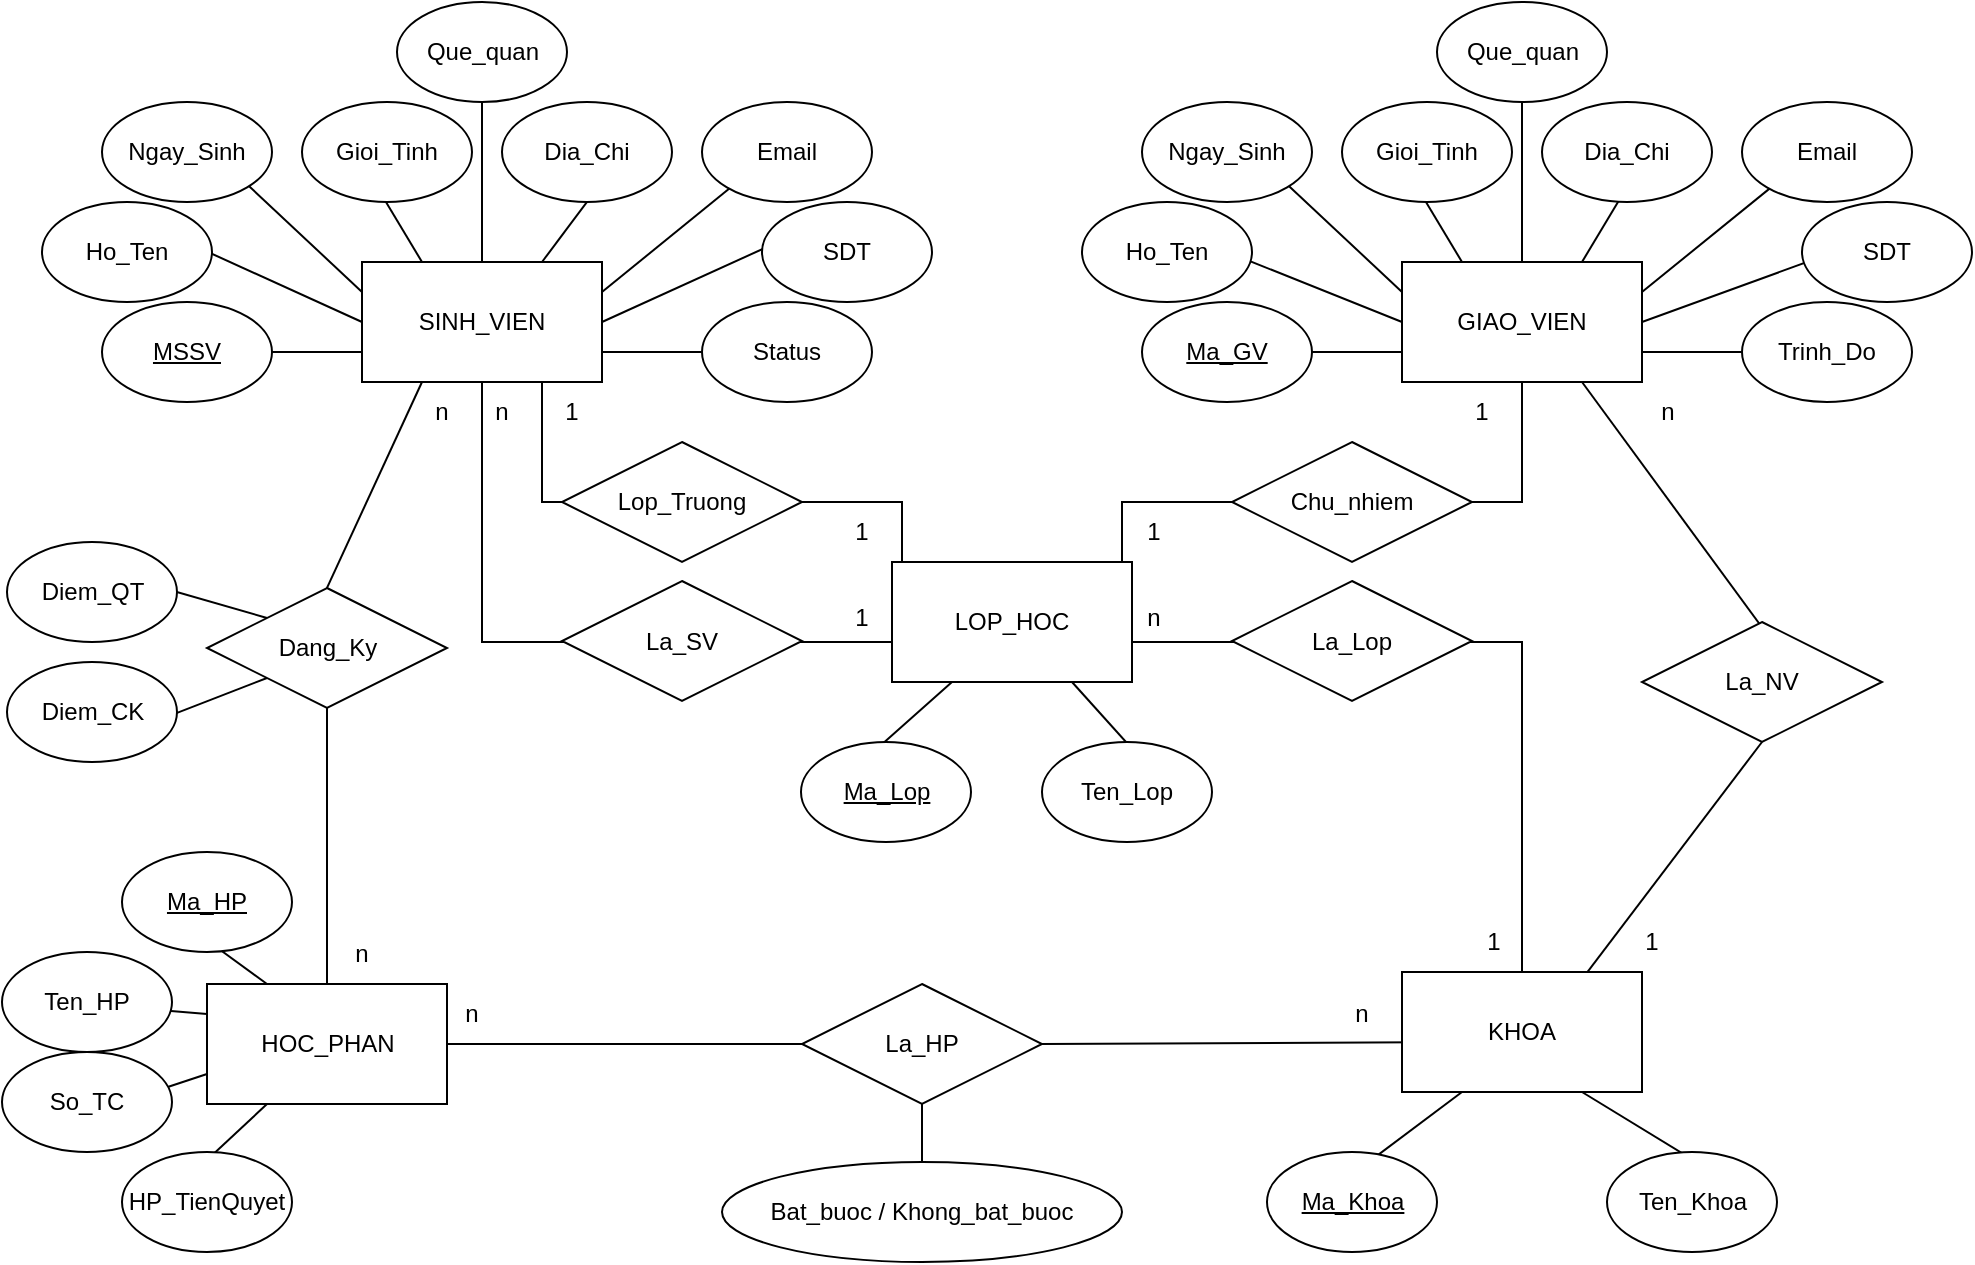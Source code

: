 <mxfile version="21.2.3" type="github">
  <diagram id="C5RBs43oDa-KdzZeNtuy" name="Page-1">
    <mxGraphModel dx="1050" dy="590" grid="1" gridSize="10" guides="1" tooltips="1" connect="1" arrows="1" fold="1" page="1" pageScale="1" pageWidth="1169" pageHeight="827" math="0" shadow="0">
      <root>
        <mxCell id="WIyWlLk6GJQsqaUBKTNV-0" />
        <mxCell id="WIyWlLk6GJQsqaUBKTNV-1" parent="WIyWlLk6GJQsqaUBKTNV-0" />
        <mxCell id="m1X8HX1gUMQzAYCHZsaK-74" style="edgeStyle=none;rounded=0;orthogonalLoop=1;jettySize=auto;html=1;exitX=1;exitY=0.5;exitDx=0;exitDy=0;entryX=0.353;entryY=0.4;entryDx=0;entryDy=0;entryPerimeter=0;" parent="WIyWlLk6GJQsqaUBKTNV-1" source="m1X8HX1gUMQzAYCHZsaK-45" target="m1X8HX1gUMQzAYCHZsaK-44" edge="1">
          <mxGeometry relative="1" as="geometry" />
        </mxCell>
        <mxCell id="m1X8HX1gUMQzAYCHZsaK-73" style="edgeStyle=none;rounded=0;orthogonalLoop=1;jettySize=auto;html=1;exitX=1;exitY=0.25;exitDx=0;exitDy=0;entryX=0.5;entryY=0.4;entryDx=0;entryDy=0;entryPerimeter=0;" parent="WIyWlLk6GJQsqaUBKTNV-1" source="m1X8HX1gUMQzAYCHZsaK-45" target="m1X8HX1gUMQzAYCHZsaK-42" edge="1">
          <mxGeometry relative="1" as="geometry" />
        </mxCell>
        <mxCell id="m1X8HX1gUMQzAYCHZsaK-71" style="edgeStyle=none;rounded=0;orthogonalLoop=1;jettySize=auto;html=1;exitX=0.5;exitY=0;exitDx=0;exitDy=0;entryX=0.5;entryY=0.8;entryDx=0;entryDy=0;entryPerimeter=0;" parent="WIyWlLk6GJQsqaUBKTNV-1" source="m1X8HX1gUMQzAYCHZsaK-45" target="m1X8HX1gUMQzAYCHZsaK-40" edge="1">
          <mxGeometry relative="1" as="geometry" />
        </mxCell>
        <mxCell id="m1X8HX1gUMQzAYCHZsaK-69" style="edgeStyle=none;rounded=0;orthogonalLoop=1;jettySize=auto;html=1;exitX=0;exitY=0.25;exitDx=0;exitDy=0;entryX=0.588;entryY=0.4;entryDx=0;entryDy=0;entryPerimeter=0;" parent="WIyWlLk6GJQsqaUBKTNV-1" source="m1X8HX1gUMQzAYCHZsaK-45" target="m1X8HX1gUMQzAYCHZsaK-38" edge="1">
          <mxGeometry relative="1" as="geometry" />
        </mxCell>
        <mxCell id="m1X8HX1gUMQzAYCHZsaK-68" style="edgeStyle=none;rounded=0;orthogonalLoop=1;jettySize=auto;html=1;exitX=0;exitY=0.5;exitDx=0;exitDy=0;entryX=0.706;entryY=0.4;entryDx=0;entryDy=0;entryPerimeter=0;" parent="WIyWlLk6GJQsqaUBKTNV-1" source="m1X8HX1gUMQzAYCHZsaK-45" target="m1X8HX1gUMQzAYCHZsaK-36" edge="1">
          <mxGeometry relative="1" as="geometry" />
        </mxCell>
        <mxCell id="m1X8HX1gUMQzAYCHZsaK-67" style="edgeStyle=none;rounded=0;orthogonalLoop=1;jettySize=auto;html=1;exitX=0;exitY=0.75;exitDx=0;exitDy=0;entryX=0.706;entryY=0.5;entryDx=0;entryDy=0;entryPerimeter=0;" parent="WIyWlLk6GJQsqaUBKTNV-1" source="m1X8HX1gUMQzAYCHZsaK-45" target="m1X8HX1gUMQzAYCHZsaK-34" edge="1">
          <mxGeometry relative="1" as="geometry" />
        </mxCell>
        <mxCell id="m1X8HX1gUMQzAYCHZsaK-60" style="edgeStyle=none;rounded=0;orthogonalLoop=1;jettySize=auto;html=1;exitX=0;exitY=0.25;exitDx=0;exitDy=0;entryX=0.588;entryY=0.4;entryDx=0;entryDy=0;entryPerimeter=0;" parent="WIyWlLk6GJQsqaUBKTNV-1" source="m1X8HX1gUMQzAYCHZsaK-0" target="Zs0k1_6YK3kXZUN5zw4k-60" edge="1">
          <mxGeometry relative="1" as="geometry" />
        </mxCell>
        <mxCell id="m1X8HX1gUMQzAYCHZsaK-59" style="edgeStyle=none;rounded=0;orthogonalLoop=1;jettySize=auto;html=1;exitX=0;exitY=0.5;exitDx=0;exitDy=0;entryX=0.588;entryY=0.2;entryDx=0;entryDy=0;entryPerimeter=0;" parent="WIyWlLk6GJQsqaUBKTNV-1" source="m1X8HX1gUMQzAYCHZsaK-0" target="Zs0k1_6YK3kXZUN5zw4k-59" edge="1">
          <mxGeometry relative="1" as="geometry" />
        </mxCell>
        <mxCell id="m1X8HX1gUMQzAYCHZsaK-58" style="edgeStyle=none;rounded=0;orthogonalLoop=1;jettySize=auto;html=1;exitX=0;exitY=0.75;exitDx=0;exitDy=0;entryX=0.5;entryY=0.5;entryDx=0;entryDy=0;entryPerimeter=0;" parent="WIyWlLk6GJQsqaUBKTNV-1" source="m1X8HX1gUMQzAYCHZsaK-0" target="Zs0k1_6YK3kXZUN5zw4k-58" edge="1">
          <mxGeometry relative="1" as="geometry" />
        </mxCell>
        <mxCell id="m1X8HX1gUMQzAYCHZsaK-65" style="edgeStyle=none;rounded=0;orthogonalLoop=1;jettySize=auto;html=1;exitX=1;exitY=0.5;exitDx=0;exitDy=0;entryX=0.353;entryY=0.2;entryDx=0;entryDy=0;entryPerimeter=0;" parent="WIyWlLk6GJQsqaUBKTNV-1" source="m1X8HX1gUMQzAYCHZsaK-0" target="Zs0k1_6YK3kXZUN5zw4k-63" edge="1">
          <mxGeometry relative="1" as="geometry" />
        </mxCell>
        <mxCell id="m1X8HX1gUMQzAYCHZsaK-64" style="edgeStyle=none;rounded=0;orthogonalLoop=1;jettySize=auto;html=1;exitX=1;exitY=0.25;exitDx=0;exitDy=0;entryX=0.353;entryY=0.6;entryDx=0;entryDy=0;entryPerimeter=0;" parent="WIyWlLk6GJQsqaUBKTNV-1" source="m1X8HX1gUMQzAYCHZsaK-0" target="Zs0k1_6YK3kXZUN5zw4k-62" edge="1">
          <mxGeometry relative="1" as="geometry" />
        </mxCell>
        <mxCell id="m1X8HX1gUMQzAYCHZsaK-62" style="edgeStyle=none;rounded=0;orthogonalLoop=1;jettySize=auto;html=1;exitX=0.5;exitY=0;exitDx=0;exitDy=0;entryX=0.5;entryY=0.4;entryDx=0;entryDy=0;entryPerimeter=0;" parent="WIyWlLk6GJQsqaUBKTNV-1" source="m1X8HX1gUMQzAYCHZsaK-0" target="Zs0k1_6YK3kXZUN5zw4k-61" edge="1">
          <mxGeometry relative="1" as="geometry" />
        </mxCell>
        <mxCell id="m1X8HX1gUMQzAYCHZsaK-153" style="rounded=0;orthogonalLoop=1;jettySize=auto;html=1;exitX=1;exitY=0.5;exitDx=0;exitDy=0;" parent="WIyWlLk6GJQsqaUBKTNV-1" source="m1X8HX1gUMQzAYCHZsaK-152" edge="1">
          <mxGeometry relative="1" as="geometry">
            <mxPoint x="820" y="620" as="targetPoint" />
          </mxGeometry>
        </mxCell>
        <mxCell id="m1X8HX1gUMQzAYCHZsaK-120" style="edgeStyle=none;rounded=0;orthogonalLoop=1;jettySize=auto;html=1;exitX=0.5;exitY=1;exitDx=0;exitDy=0;entryX=0.583;entryY=0.5;entryDx=0;entryDy=0;entryPerimeter=0;" parent="WIyWlLk6GJQsqaUBKTNV-1" source="m1X8HX1gUMQzAYCHZsaK-116" target="m1X8HX1gUMQzAYCHZsaK-52" edge="1">
          <mxGeometry relative="1" as="geometry" />
        </mxCell>
        <mxCell id="m1X8HX1gUMQzAYCHZsaK-115" style="edgeStyle=orthogonalEdgeStyle;rounded=0;orthogonalLoop=1;jettySize=auto;html=1;exitX=0.5;exitY=1;exitDx=0;exitDy=0;entryX=1;entryY=0;entryDx=0;entryDy=0;" parent="WIyWlLk6GJQsqaUBKTNV-1" source="m1X8HX1gUMQzAYCHZsaK-108" target="m1X8HX1gUMQzAYCHZsaK-159" edge="1">
          <mxGeometry relative="1" as="geometry">
            <mxPoint x="890" y="440" as="targetPoint" />
            <Array as="points">
              <mxPoint x="585" y="420" />
              <mxPoint x="840" y="420" />
              <mxPoint x="840" y="601" />
              <mxPoint x="790" y="601" />
            </Array>
          </mxGeometry>
        </mxCell>
        <mxCell id="Zs0k1_6YK3kXZUN5zw4k-58" value="&lt;u&gt;MSSV&lt;/u&gt;" style="ellipse;whiteSpace=wrap;html=1;" parent="WIyWlLk6GJQsqaUBKTNV-1" vertex="1">
          <mxGeometry x="130" y="250" width="85" height="50" as="geometry" />
        </mxCell>
        <mxCell id="Zs0k1_6YK3kXZUN5zw4k-59" value="Ho_Ten" style="ellipse;whiteSpace=wrap;html=1;" parent="WIyWlLk6GJQsqaUBKTNV-1" vertex="1">
          <mxGeometry x="100" y="200" width="85" height="50" as="geometry" />
        </mxCell>
        <mxCell id="Zs0k1_6YK3kXZUN5zw4k-60" value="Ngay_Sinh" style="ellipse;whiteSpace=wrap;html=1;" parent="WIyWlLk6GJQsqaUBKTNV-1" vertex="1">
          <mxGeometry x="130" y="150" width="85" height="50" as="geometry" />
        </mxCell>
        <mxCell id="Zs0k1_6YK3kXZUN5zw4k-61" value="Que_quan" style="ellipse;whiteSpace=wrap;html=1;" parent="WIyWlLk6GJQsqaUBKTNV-1" vertex="1">
          <mxGeometry x="277.5" y="100" width="85" height="50" as="geometry" />
        </mxCell>
        <mxCell id="Zs0k1_6YK3kXZUN5zw4k-62" value="Email" style="ellipse;whiteSpace=wrap;html=1;" parent="WIyWlLk6GJQsqaUBKTNV-1" vertex="1">
          <mxGeometry x="430" y="150" width="85" height="50" as="geometry" />
        </mxCell>
        <mxCell id="Zs0k1_6YK3kXZUN5zw4k-63" value="SDT" style="ellipse;whiteSpace=wrap;html=1;" parent="WIyWlLk6GJQsqaUBKTNV-1" vertex="1">
          <mxGeometry x="460" y="200" width="85" height="50" as="geometry" />
        </mxCell>
        <mxCell id="m1X8HX1gUMQzAYCHZsaK-61" style="edgeStyle=none;rounded=0;orthogonalLoop=1;jettySize=auto;html=1;exitX=0.25;exitY=0;exitDx=0;exitDy=0;entryX=0.353;entryY=0.6;entryDx=0;entryDy=0;entryPerimeter=0;" parent="WIyWlLk6GJQsqaUBKTNV-1" source="m1X8HX1gUMQzAYCHZsaK-0" target="m1X8HX1gUMQzAYCHZsaK-2" edge="1">
          <mxGeometry relative="1" as="geometry" />
        </mxCell>
        <mxCell id="m1X8HX1gUMQzAYCHZsaK-63" style="edgeStyle=none;rounded=0;orthogonalLoop=1;jettySize=auto;html=1;exitX=0.75;exitY=0;exitDx=0;exitDy=0;entryX=0.588;entryY=0.8;entryDx=0;entryDy=0;entryPerimeter=0;" parent="WIyWlLk6GJQsqaUBKTNV-1" source="m1X8HX1gUMQzAYCHZsaK-0" target="m1X8HX1gUMQzAYCHZsaK-3" edge="1">
          <mxGeometry relative="1" as="geometry" />
        </mxCell>
        <mxCell id="m1X8HX1gUMQzAYCHZsaK-66" style="edgeStyle=none;rounded=0;orthogonalLoop=1;jettySize=auto;html=1;exitX=1;exitY=0.75;exitDx=0;exitDy=0;entryX=0.353;entryY=0.5;entryDx=0;entryDy=0;entryPerimeter=0;" parent="WIyWlLk6GJQsqaUBKTNV-1" source="m1X8HX1gUMQzAYCHZsaK-0" target="m1X8HX1gUMQzAYCHZsaK-4" edge="1">
          <mxGeometry relative="1" as="geometry" />
        </mxCell>
        <mxCell id="m1X8HX1gUMQzAYCHZsaK-129" style="edgeStyle=orthogonalEdgeStyle;rounded=0;orthogonalLoop=1;jettySize=auto;html=1;exitX=0.75;exitY=1;exitDx=0;exitDy=0;entryX=0.08;entryY=0.58;entryDx=0;entryDy=0;entryPerimeter=0;" parent="WIyWlLk6GJQsqaUBKTNV-1" source="m1X8HX1gUMQzAYCHZsaK-0" target="m1X8HX1gUMQzAYCHZsaK-1" edge="1">
          <mxGeometry relative="1" as="geometry">
            <Array as="points">
              <mxPoint x="350" y="350" />
              <mxPoint x="400" y="350" />
              <mxPoint x="400" y="355" />
            </Array>
          </mxGeometry>
        </mxCell>
        <mxCell id="m1X8HX1gUMQzAYCHZsaK-146" style="rounded=0;orthogonalLoop=1;jettySize=auto;html=1;exitX=0.5;exitY=1;exitDx=0;exitDy=0;entryX=0.5;entryY=0.817;entryDx=0;entryDy=0;entryPerimeter=0;" parent="WIyWlLk6GJQsqaUBKTNV-1" source="m1X8HX1gUMQzAYCHZsaK-156" target="m1X8HX1gUMQzAYCHZsaK-123" edge="1">
          <mxGeometry relative="1" as="geometry" />
        </mxCell>
        <mxCell id="FuvSEHb74FfC_8F30cfm-0" style="edgeStyle=orthogonalEdgeStyle;rounded=0;orthogonalLoop=1;jettySize=auto;html=1;exitX=0.5;exitY=1;exitDx=0;exitDy=0;entryX=0.125;entryY=0.667;entryDx=0;entryDy=0;entryPerimeter=0;" edge="1" parent="WIyWlLk6GJQsqaUBKTNV-1" source="m1X8HX1gUMQzAYCHZsaK-0" target="m1X8HX1gUMQzAYCHZsaK-108">
          <mxGeometry relative="1" as="geometry">
            <Array as="points">
              <mxPoint x="320" y="420" />
            </Array>
          </mxGeometry>
        </mxCell>
        <mxCell id="m1X8HX1gUMQzAYCHZsaK-0" value="SINH_VIEN" style="rounded=0;whiteSpace=wrap;html=1;" parent="WIyWlLk6GJQsqaUBKTNV-1" vertex="1">
          <mxGeometry x="260" y="230" width="120" height="60" as="geometry" />
        </mxCell>
        <mxCell id="m1X8HX1gUMQzAYCHZsaK-131" style="edgeStyle=orthogonalEdgeStyle;rounded=0;orthogonalLoop=1;jettySize=auto;html=1;exitX=1;exitY=0.5;exitDx=0;exitDy=0;entryX=0.125;entryY=0.833;entryDx=0;entryDy=0;entryPerimeter=0;" parent="WIyWlLk6GJQsqaUBKTNV-1" source="m1X8HX1gUMQzAYCHZsaK-1" target="m1X8HX1gUMQzAYCHZsaK-108" edge="1">
          <mxGeometry relative="1" as="geometry">
            <Array as="points">
              <mxPoint x="530" y="350" />
              <mxPoint x="530" y="390" />
              <mxPoint x="540" y="390" />
            </Array>
          </mxGeometry>
        </mxCell>
        <mxCell id="m1X8HX1gUMQzAYCHZsaK-1" value="Lop_Truong" style="rhombus;whiteSpace=wrap;html=1;" parent="WIyWlLk6GJQsqaUBKTNV-1" vertex="1">
          <mxGeometry x="360" y="320" width="120" height="60" as="geometry" />
        </mxCell>
        <mxCell id="m1X8HX1gUMQzAYCHZsaK-2" value="Gioi_Tinh" style="ellipse;whiteSpace=wrap;html=1;" parent="WIyWlLk6GJQsqaUBKTNV-1" vertex="1">
          <mxGeometry x="230" y="150" width="85" height="50" as="geometry" />
        </mxCell>
        <mxCell id="m1X8HX1gUMQzAYCHZsaK-3" value="Dia_Chi" style="ellipse;whiteSpace=wrap;html=1;" parent="WIyWlLk6GJQsqaUBKTNV-1" vertex="1">
          <mxGeometry x="330" y="150" width="85" height="50" as="geometry" />
        </mxCell>
        <mxCell id="m1X8HX1gUMQzAYCHZsaK-4" value="Status" style="ellipse;whiteSpace=wrap;html=1;" parent="WIyWlLk6GJQsqaUBKTNV-1" vertex="1">
          <mxGeometry x="430" y="250" width="85" height="50" as="geometry" />
        </mxCell>
        <mxCell id="m1X8HX1gUMQzAYCHZsaK-34" value="&lt;u&gt;Ma_GV&lt;/u&gt;" style="ellipse;whiteSpace=wrap;html=1;" parent="WIyWlLk6GJQsqaUBKTNV-1" vertex="1">
          <mxGeometry x="650" y="250" width="85" height="50" as="geometry" />
        </mxCell>
        <mxCell id="m1X8HX1gUMQzAYCHZsaK-36" value="Ho_Ten" style="ellipse;whiteSpace=wrap;html=1;" parent="WIyWlLk6GJQsqaUBKTNV-1" vertex="1">
          <mxGeometry x="620" y="200" width="85" height="50" as="geometry" />
        </mxCell>
        <mxCell id="m1X8HX1gUMQzAYCHZsaK-38" value="Ngay_Sinh" style="ellipse;whiteSpace=wrap;html=1;" parent="WIyWlLk6GJQsqaUBKTNV-1" vertex="1">
          <mxGeometry x="650" y="150" width="85" height="50" as="geometry" />
        </mxCell>
        <mxCell id="m1X8HX1gUMQzAYCHZsaK-40" value="Que_quan" style="ellipse;whiteSpace=wrap;html=1;" parent="WIyWlLk6GJQsqaUBKTNV-1" vertex="1">
          <mxGeometry x="797.5" y="100" width="85" height="50" as="geometry" />
        </mxCell>
        <mxCell id="m1X8HX1gUMQzAYCHZsaK-42" value="Email" style="ellipse;whiteSpace=wrap;html=1;" parent="WIyWlLk6GJQsqaUBKTNV-1" vertex="1">
          <mxGeometry x="950" y="150" width="85" height="50" as="geometry" />
        </mxCell>
        <mxCell id="m1X8HX1gUMQzAYCHZsaK-44" value="SDT" style="ellipse;whiteSpace=wrap;html=1;" parent="WIyWlLk6GJQsqaUBKTNV-1" vertex="1">
          <mxGeometry x="980" y="200" width="85" height="50" as="geometry" />
        </mxCell>
        <mxCell id="m1X8HX1gUMQzAYCHZsaK-70" style="edgeStyle=none;rounded=0;orthogonalLoop=1;jettySize=auto;html=1;exitX=0.25;exitY=0;exitDx=0;exitDy=0;entryX=0.353;entryY=0.6;entryDx=0;entryDy=0;entryPerimeter=0;" parent="WIyWlLk6GJQsqaUBKTNV-1" source="m1X8HX1gUMQzAYCHZsaK-45" target="m1X8HX1gUMQzAYCHZsaK-47" edge="1">
          <mxGeometry relative="1" as="geometry" />
        </mxCell>
        <mxCell id="m1X8HX1gUMQzAYCHZsaK-72" style="edgeStyle=none;rounded=0;orthogonalLoop=1;jettySize=auto;html=1;exitX=0.75;exitY=0;exitDx=0;exitDy=0;entryX=0.588;entryY=0.6;entryDx=0;entryDy=0;entryPerimeter=0;" parent="WIyWlLk6GJQsqaUBKTNV-1" source="m1X8HX1gUMQzAYCHZsaK-45" target="m1X8HX1gUMQzAYCHZsaK-49" edge="1">
          <mxGeometry relative="1" as="geometry" />
        </mxCell>
        <mxCell id="m1X8HX1gUMQzAYCHZsaK-75" style="edgeStyle=none;rounded=0;orthogonalLoop=1;jettySize=auto;html=1;exitX=1;exitY=0.75;exitDx=0;exitDy=0;entryX=0.471;entryY=0.5;entryDx=0;entryDy=0;entryPerimeter=0;" parent="WIyWlLk6GJQsqaUBKTNV-1" source="m1X8HX1gUMQzAYCHZsaK-45" target="m1X8HX1gUMQzAYCHZsaK-51" edge="1">
          <mxGeometry relative="1" as="geometry" />
        </mxCell>
        <mxCell id="m1X8HX1gUMQzAYCHZsaK-98" style="edgeStyle=orthogonalEdgeStyle;rounded=0;orthogonalLoop=1;jettySize=auto;html=1;exitX=0.5;exitY=1;exitDx=0;exitDy=0;entryX=1;entryY=0.5;entryDx=0;entryDy=0;" parent="WIyWlLk6GJQsqaUBKTNV-1" source="m1X8HX1gUMQzAYCHZsaK-45" target="m1X8HX1gUMQzAYCHZsaK-108" edge="1">
          <mxGeometry relative="1" as="geometry">
            <mxPoint x="720" y="410" as="targetPoint" />
            <Array as="points">
              <mxPoint x="840" y="350" />
              <mxPoint x="640" y="350" />
              <mxPoint x="640" y="410" />
            </Array>
          </mxGeometry>
        </mxCell>
        <mxCell id="m1X8HX1gUMQzAYCHZsaK-119" style="edgeStyle=none;rounded=0;orthogonalLoop=1;jettySize=auto;html=1;exitX=0.75;exitY=1;exitDx=0;exitDy=0;entryX=0.667;entryY=0.5;entryDx=0;entryDy=0;entryPerimeter=0;" parent="WIyWlLk6GJQsqaUBKTNV-1" source="m1X8HX1gUMQzAYCHZsaK-45" target="m1X8HX1gUMQzAYCHZsaK-116" edge="1">
          <mxGeometry relative="1" as="geometry" />
        </mxCell>
        <mxCell id="m1X8HX1gUMQzAYCHZsaK-45" value="GIAO_VIEN" style="rounded=0;whiteSpace=wrap;html=1;" parent="WIyWlLk6GJQsqaUBKTNV-1" vertex="1">
          <mxGeometry x="780" y="230" width="120" height="60" as="geometry" />
        </mxCell>
        <mxCell id="m1X8HX1gUMQzAYCHZsaK-47" value="Gioi_Tinh" style="ellipse;whiteSpace=wrap;html=1;" parent="WIyWlLk6GJQsqaUBKTNV-1" vertex="1">
          <mxGeometry x="750" y="150" width="85" height="50" as="geometry" />
        </mxCell>
        <mxCell id="m1X8HX1gUMQzAYCHZsaK-49" value="Dia_Chi" style="ellipse;whiteSpace=wrap;html=1;" parent="WIyWlLk6GJQsqaUBKTNV-1" vertex="1">
          <mxGeometry x="850" y="150" width="85" height="50" as="geometry" />
        </mxCell>
        <mxCell id="m1X8HX1gUMQzAYCHZsaK-51" value="Trinh_Do" style="ellipse;whiteSpace=wrap;html=1;" parent="WIyWlLk6GJQsqaUBKTNV-1" vertex="1">
          <mxGeometry x="950" y="250" width="85" height="50" as="geometry" />
        </mxCell>
        <mxCell id="m1X8HX1gUMQzAYCHZsaK-76" style="edgeStyle=none;rounded=0;orthogonalLoop=1;jettySize=auto;html=1;exitX=0.25;exitY=1;exitDx=0;exitDy=0;entryX=0.441;entryY=0.3;entryDx=0;entryDy=0;entryPerimeter=0;" parent="WIyWlLk6GJQsqaUBKTNV-1" source="m1X8HX1gUMQzAYCHZsaK-52" target="m1X8HX1gUMQzAYCHZsaK-53" edge="1">
          <mxGeometry relative="1" as="geometry" />
        </mxCell>
        <mxCell id="m1X8HX1gUMQzAYCHZsaK-77" style="edgeStyle=none;rounded=0;orthogonalLoop=1;jettySize=auto;html=1;exitX=0.75;exitY=1;exitDx=0;exitDy=0;entryX=0.912;entryY=0.5;entryDx=0;entryDy=0;entryPerimeter=0;" parent="WIyWlLk6GJQsqaUBKTNV-1" source="m1X8HX1gUMQzAYCHZsaK-52" target="m1X8HX1gUMQzAYCHZsaK-54" edge="1">
          <mxGeometry relative="1" as="geometry" />
        </mxCell>
        <mxCell id="m1X8HX1gUMQzAYCHZsaK-52" value="KHOA" style="rounded=0;whiteSpace=wrap;html=1;" parent="WIyWlLk6GJQsqaUBKTNV-1" vertex="1">
          <mxGeometry x="780" y="585" width="120" height="60" as="geometry" />
        </mxCell>
        <mxCell id="m1X8HX1gUMQzAYCHZsaK-53" value="&lt;u&gt;Ma_Khoa&lt;/u&gt;" style="ellipse;whiteSpace=wrap;html=1;" parent="WIyWlLk6GJQsqaUBKTNV-1" vertex="1">
          <mxGeometry x="712.5" y="675" width="85" height="50" as="geometry" />
        </mxCell>
        <mxCell id="m1X8HX1gUMQzAYCHZsaK-54" value="Ten_Khoa" style="ellipse;whiteSpace=wrap;html=1;" parent="WIyWlLk6GJQsqaUBKTNV-1" vertex="1">
          <mxGeometry x="882.5" y="675" width="85" height="50" as="geometry" />
        </mxCell>
        <mxCell id="m1X8HX1gUMQzAYCHZsaK-101" value="n" style="text;html=1;strokeColor=none;fillColor=none;align=center;verticalAlign=middle;whiteSpace=wrap;rounded=0;" parent="WIyWlLk6GJQsqaUBKTNV-1" vertex="1">
          <mxGeometry x="300" y="290" width="60" height="30" as="geometry" />
        </mxCell>
        <mxCell id="m1X8HX1gUMQzAYCHZsaK-102" value="1" style="text;html=1;strokeColor=none;fillColor=none;align=center;verticalAlign=middle;whiteSpace=wrap;rounded=0;" parent="WIyWlLk6GJQsqaUBKTNV-1" vertex="1">
          <mxGeometry x="480" y="393" width="60" height="30" as="geometry" />
        </mxCell>
        <mxCell id="m1X8HX1gUMQzAYCHZsaK-103" value="n" style="text;html=1;strokeColor=none;fillColor=none;align=center;verticalAlign=middle;whiteSpace=wrap;rounded=0;" parent="WIyWlLk6GJQsqaUBKTNV-1" vertex="1">
          <mxGeometry x="626" y="393" width="60" height="30" as="geometry" />
        </mxCell>
        <mxCell id="m1X8HX1gUMQzAYCHZsaK-104" value="1" style="text;html=1;strokeColor=none;fillColor=none;align=center;verticalAlign=middle;whiteSpace=wrap;rounded=0;" parent="WIyWlLk6GJQsqaUBKTNV-1" vertex="1">
          <mxGeometry x="790" y="290" width="60" height="30" as="geometry" />
        </mxCell>
        <mxCell id="m1X8HX1gUMQzAYCHZsaK-106" value="1" style="text;html=1;strokeColor=none;fillColor=none;align=center;verticalAlign=middle;whiteSpace=wrap;rounded=0;" parent="WIyWlLk6GJQsqaUBKTNV-1" vertex="1">
          <mxGeometry x="626" y="350" width="60" height="30" as="geometry" />
        </mxCell>
        <mxCell id="m1X8HX1gUMQzAYCHZsaK-107" value="1" style="text;html=1;strokeColor=none;fillColor=none;align=center;verticalAlign=middle;whiteSpace=wrap;rounded=0;" parent="WIyWlLk6GJQsqaUBKTNV-1" vertex="1">
          <mxGeometry x="796" y="555" width="60" height="30" as="geometry" />
        </mxCell>
        <mxCell id="FuvSEHb74FfC_8F30cfm-9" style="edgeStyle=none;rounded=0;orthogonalLoop=1;jettySize=auto;html=1;exitX=0.25;exitY=1;exitDx=0;exitDy=0;entryX=0.359;entryY=0.2;entryDx=0;entryDy=0;entryPerimeter=0;" edge="1" parent="WIyWlLk6GJQsqaUBKTNV-1" source="m1X8HX1gUMQzAYCHZsaK-108" target="FuvSEHb74FfC_8F30cfm-4">
          <mxGeometry relative="1" as="geometry" />
        </mxCell>
        <mxCell id="FuvSEHb74FfC_8F30cfm-10" style="edgeStyle=none;rounded=0;orthogonalLoop=1;jettySize=auto;html=1;exitX=0.75;exitY=1;exitDx=0;exitDy=0;entryX=0.706;entryY=0.4;entryDx=0;entryDy=0;entryPerimeter=0;" edge="1" parent="WIyWlLk6GJQsqaUBKTNV-1" source="m1X8HX1gUMQzAYCHZsaK-108" target="FuvSEHb74FfC_8F30cfm-5">
          <mxGeometry relative="1" as="geometry" />
        </mxCell>
        <mxCell id="m1X8HX1gUMQzAYCHZsaK-108" value="LOP_HOC" style="rounded=0;whiteSpace=wrap;html=1;" parent="WIyWlLk6GJQsqaUBKTNV-1" vertex="1">
          <mxGeometry x="525" y="380" width="120" height="60" as="geometry" />
        </mxCell>
        <mxCell id="m1X8HX1gUMQzAYCHZsaK-109" value="La_SV" style="rhombus;whiteSpace=wrap;html=1;" parent="WIyWlLk6GJQsqaUBKTNV-1" vertex="1">
          <mxGeometry x="360" y="389.5" width="120" height="60" as="geometry" />
        </mxCell>
        <mxCell id="m1X8HX1gUMQzAYCHZsaK-110" value="Chu_nhiem" style="rhombus;whiteSpace=wrap;html=1;" parent="WIyWlLk6GJQsqaUBKTNV-1" vertex="1">
          <mxGeometry x="695" y="320" width="120" height="60" as="geometry" />
        </mxCell>
        <mxCell id="m1X8HX1gUMQzAYCHZsaK-112" value="La_Lop" style="rhombus;whiteSpace=wrap;html=1;" parent="WIyWlLk6GJQsqaUBKTNV-1" vertex="1">
          <mxGeometry x="695" y="389.5" width="120" height="60" as="geometry" />
        </mxCell>
        <mxCell id="m1X8HX1gUMQzAYCHZsaK-116" value="La_NV" style="rhombus;whiteSpace=wrap;html=1;" parent="WIyWlLk6GJQsqaUBKTNV-1" vertex="1">
          <mxGeometry x="900" y="410" width="120" height="60" as="geometry" />
        </mxCell>
        <mxCell id="m1X8HX1gUMQzAYCHZsaK-121" value="1" style="text;html=1;strokeColor=none;fillColor=none;align=center;verticalAlign=middle;whiteSpace=wrap;rounded=0;" parent="WIyWlLk6GJQsqaUBKTNV-1" vertex="1">
          <mxGeometry x="875" y="555" width="60" height="30" as="geometry" />
        </mxCell>
        <mxCell id="m1X8HX1gUMQzAYCHZsaK-122" value="n" style="text;html=1;strokeColor=none;fillColor=none;align=center;verticalAlign=middle;whiteSpace=wrap;rounded=0;" parent="WIyWlLk6GJQsqaUBKTNV-1" vertex="1">
          <mxGeometry x="882.5" y="290" width="60" height="30" as="geometry" />
        </mxCell>
        <mxCell id="m1X8HX1gUMQzAYCHZsaK-140" style="edgeStyle=none;rounded=0;orthogonalLoop=1;jettySize=auto;html=1;exitX=0.25;exitY=0;exitDx=0;exitDy=0;entryX=0.353;entryY=0.7;entryDx=0;entryDy=0;entryPerimeter=0;" parent="WIyWlLk6GJQsqaUBKTNV-1" source="m1X8HX1gUMQzAYCHZsaK-123" target="m1X8HX1gUMQzAYCHZsaK-124" edge="1">
          <mxGeometry relative="1" as="geometry" />
        </mxCell>
        <mxCell id="m1X8HX1gUMQzAYCHZsaK-141" style="edgeStyle=none;rounded=0;orthogonalLoop=1;jettySize=auto;html=1;exitX=0;exitY=0.25;exitDx=0;exitDy=0;entryX=0.353;entryY=0.5;entryDx=0;entryDy=0;entryPerimeter=0;" parent="WIyWlLk6GJQsqaUBKTNV-1" source="m1X8HX1gUMQzAYCHZsaK-123" target="m1X8HX1gUMQzAYCHZsaK-125" edge="1">
          <mxGeometry relative="1" as="geometry" />
        </mxCell>
        <mxCell id="m1X8HX1gUMQzAYCHZsaK-142" style="edgeStyle=none;rounded=0;orthogonalLoop=1;jettySize=auto;html=1;exitX=0;exitY=0.75;exitDx=0;exitDy=0;entryX=0.353;entryY=0.7;entryDx=0;entryDy=0;entryPerimeter=0;" parent="WIyWlLk6GJQsqaUBKTNV-1" source="m1X8HX1gUMQzAYCHZsaK-123" target="m1X8HX1gUMQzAYCHZsaK-126" edge="1">
          <mxGeometry relative="1" as="geometry" />
        </mxCell>
        <mxCell id="m1X8HX1gUMQzAYCHZsaK-143" style="edgeStyle=none;rounded=0;orthogonalLoop=1;jettySize=auto;html=1;exitX=0.25;exitY=1;exitDx=0;exitDy=0;entryX=0.235;entryY=0.5;entryDx=0;entryDy=0;entryPerimeter=0;" parent="WIyWlLk6GJQsqaUBKTNV-1" source="m1X8HX1gUMQzAYCHZsaK-123" target="m1X8HX1gUMQzAYCHZsaK-127" edge="1">
          <mxGeometry relative="1" as="geometry" />
        </mxCell>
        <mxCell id="m1X8HX1gUMQzAYCHZsaK-155" style="rounded=0;orthogonalLoop=1;jettySize=auto;html=1;exitX=1;exitY=0.5;exitDx=0;exitDy=0;entryX=1;entryY=0.5;entryDx=0;entryDy=0;" parent="WIyWlLk6GJQsqaUBKTNV-1" source="m1X8HX1gUMQzAYCHZsaK-123" target="m1X8HX1gUMQzAYCHZsaK-152" edge="1">
          <mxGeometry relative="1" as="geometry" />
        </mxCell>
        <mxCell id="m1X8HX1gUMQzAYCHZsaK-123" value="HOC_PHAN" style="rounded=0;whiteSpace=wrap;html=1;" parent="WIyWlLk6GJQsqaUBKTNV-1" vertex="1">
          <mxGeometry x="182.5" y="591" width="120" height="60" as="geometry" />
        </mxCell>
        <mxCell id="m1X8HX1gUMQzAYCHZsaK-124" value="&lt;u&gt;Ma_HP&lt;/u&gt;" style="ellipse;whiteSpace=wrap;html=1;" parent="WIyWlLk6GJQsqaUBKTNV-1" vertex="1">
          <mxGeometry x="140" y="525" width="85" height="50" as="geometry" />
        </mxCell>
        <mxCell id="m1X8HX1gUMQzAYCHZsaK-125" value="Ten_HP" style="ellipse;whiteSpace=wrap;html=1;" parent="WIyWlLk6GJQsqaUBKTNV-1" vertex="1">
          <mxGeometry x="80" y="575" width="85" height="50" as="geometry" />
        </mxCell>
        <mxCell id="m1X8HX1gUMQzAYCHZsaK-126" value="So_TC" style="ellipse;whiteSpace=wrap;html=1;" parent="WIyWlLk6GJQsqaUBKTNV-1" vertex="1">
          <mxGeometry x="80" y="625" width="85" height="50" as="geometry" />
        </mxCell>
        <mxCell id="m1X8HX1gUMQzAYCHZsaK-127" value="HP_TienQuyet" style="ellipse;whiteSpace=wrap;html=1;" parent="WIyWlLk6GJQsqaUBKTNV-1" vertex="1">
          <mxGeometry x="140" y="675" width="85" height="50" as="geometry" />
        </mxCell>
        <mxCell id="m1X8HX1gUMQzAYCHZsaK-132" value="1" style="text;html=1;strokeColor=none;fillColor=none;align=center;verticalAlign=middle;whiteSpace=wrap;rounded=0;" parent="WIyWlLk6GJQsqaUBKTNV-1" vertex="1">
          <mxGeometry x="335" y="290" width="60" height="30" as="geometry" />
        </mxCell>
        <mxCell id="m1X8HX1gUMQzAYCHZsaK-133" value="1" style="text;html=1;strokeColor=none;fillColor=none;align=center;verticalAlign=middle;whiteSpace=wrap;rounded=0;" parent="WIyWlLk6GJQsqaUBKTNV-1" vertex="1">
          <mxGeometry x="479.5" y="350" width="60" height="30" as="geometry" />
        </mxCell>
        <mxCell id="m1X8HX1gUMQzAYCHZsaK-147" value="n" style="text;html=1;strokeColor=none;fillColor=none;align=center;verticalAlign=middle;whiteSpace=wrap;rounded=0;" parent="WIyWlLk6GJQsqaUBKTNV-1" vertex="1">
          <mxGeometry x="270" y="290" width="60" height="30" as="geometry" />
        </mxCell>
        <mxCell id="m1X8HX1gUMQzAYCHZsaK-148" value="n" style="text;html=1;strokeColor=none;fillColor=none;align=center;verticalAlign=middle;whiteSpace=wrap;rounded=0;" parent="WIyWlLk6GJQsqaUBKTNV-1" vertex="1">
          <mxGeometry x="229.5" y="561" width="60" height="30" as="geometry" />
        </mxCell>
        <mxCell id="FuvSEHb74FfC_8F30cfm-12" style="edgeStyle=none;rounded=0;orthogonalLoop=1;jettySize=auto;html=1;exitX=0.5;exitY=1;exitDx=0;exitDy=0;entryX=0.5;entryY=0.6;entryDx=0;entryDy=0;entryPerimeter=0;" edge="1" parent="WIyWlLk6GJQsqaUBKTNV-1" source="m1X8HX1gUMQzAYCHZsaK-152" target="FuvSEHb74FfC_8F30cfm-11">
          <mxGeometry relative="1" as="geometry" />
        </mxCell>
        <mxCell id="m1X8HX1gUMQzAYCHZsaK-152" value="La_HP" style="rhombus;whiteSpace=wrap;html=1;" parent="WIyWlLk6GJQsqaUBKTNV-1" vertex="1">
          <mxGeometry x="480" y="591" width="120" height="60" as="geometry" />
        </mxCell>
        <mxCell id="m1X8HX1gUMQzAYCHZsaK-157" value="" style="rounded=0;orthogonalLoop=1;jettySize=auto;html=1;exitX=0.25;exitY=1;exitDx=0;exitDy=0;entryX=0.396;entryY=0.45;entryDx=0;entryDy=0;entryPerimeter=0;" parent="WIyWlLk6GJQsqaUBKTNV-1" source="m1X8HX1gUMQzAYCHZsaK-0" target="m1X8HX1gUMQzAYCHZsaK-156" edge="1">
          <mxGeometry relative="1" as="geometry">
            <mxPoint x="290" y="290" as="sourcePoint" />
            <mxPoint x="200" y="536" as="targetPoint" />
          </mxGeometry>
        </mxCell>
        <mxCell id="m1X8HX1gUMQzAYCHZsaK-164" style="edgeStyle=none;rounded=0;orthogonalLoop=1;jettySize=auto;html=1;exitX=0;exitY=0;exitDx=0;exitDy=0;entryX=0.794;entryY=0.4;entryDx=0;entryDy=0;entryPerimeter=0;" parent="WIyWlLk6GJQsqaUBKTNV-1" source="m1X8HX1gUMQzAYCHZsaK-156" target="m1X8HX1gUMQzAYCHZsaK-161" edge="1">
          <mxGeometry relative="1" as="geometry" />
        </mxCell>
        <mxCell id="m1X8HX1gUMQzAYCHZsaK-166" style="edgeStyle=none;rounded=0;orthogonalLoop=1;jettySize=auto;html=1;exitX=0;exitY=1;exitDx=0;exitDy=0;entryX=0.559;entryY=0.8;entryDx=0;entryDy=0;entryPerimeter=0;" parent="WIyWlLk6GJQsqaUBKTNV-1" source="m1X8HX1gUMQzAYCHZsaK-156" target="m1X8HX1gUMQzAYCHZsaK-162" edge="1">
          <mxGeometry relative="1" as="geometry" />
        </mxCell>
        <mxCell id="m1X8HX1gUMQzAYCHZsaK-156" value="Dang_Ky" style="rhombus;whiteSpace=wrap;html=1;" parent="WIyWlLk6GJQsqaUBKTNV-1" vertex="1">
          <mxGeometry x="182.5" y="393" width="120" height="60" as="geometry" />
        </mxCell>
        <mxCell id="m1X8HX1gUMQzAYCHZsaK-158" value="n" style="text;html=1;strokeColor=none;fillColor=none;align=center;verticalAlign=middle;whiteSpace=wrap;rounded=0;" parent="WIyWlLk6GJQsqaUBKTNV-1" vertex="1">
          <mxGeometry x="285" y="591" width="60" height="30" as="geometry" />
        </mxCell>
        <mxCell id="m1X8HX1gUMQzAYCHZsaK-159" value="n" style="text;html=1;strokeColor=none;fillColor=none;align=center;verticalAlign=middle;whiteSpace=wrap;rounded=0;" parent="WIyWlLk6GJQsqaUBKTNV-1" vertex="1">
          <mxGeometry x="730" y="591" width="60" height="30" as="geometry" />
        </mxCell>
        <mxCell id="m1X8HX1gUMQzAYCHZsaK-161" value="Diem_QT" style="ellipse;whiteSpace=wrap;html=1;" parent="WIyWlLk6GJQsqaUBKTNV-1" vertex="1">
          <mxGeometry x="82.5" y="370" width="85" height="50" as="geometry" />
        </mxCell>
        <mxCell id="m1X8HX1gUMQzAYCHZsaK-162" value="Diem_CK" style="ellipse;whiteSpace=wrap;html=1;" parent="WIyWlLk6GJQsqaUBKTNV-1" vertex="1">
          <mxGeometry x="82.5" y="430" width="85" height="50" as="geometry" />
        </mxCell>
        <mxCell id="FuvSEHb74FfC_8F30cfm-4" value="&lt;u&gt;Ma_Lop&lt;/u&gt;" style="ellipse;whiteSpace=wrap;html=1;" vertex="1" parent="WIyWlLk6GJQsqaUBKTNV-1">
          <mxGeometry x="479.5" y="470" width="85" height="50" as="geometry" />
        </mxCell>
        <mxCell id="FuvSEHb74FfC_8F30cfm-5" value="Ten_Lop" style="ellipse;whiteSpace=wrap;html=1;" vertex="1" parent="WIyWlLk6GJQsqaUBKTNV-1">
          <mxGeometry x="600" y="470" width="85" height="50" as="geometry" />
        </mxCell>
        <mxCell id="FuvSEHb74FfC_8F30cfm-11" value="Bat_buoc / Khong_bat_buoc" style="ellipse;whiteSpace=wrap;html=1;" vertex="1" parent="WIyWlLk6GJQsqaUBKTNV-1">
          <mxGeometry x="440" y="680" width="200" height="50" as="geometry" />
        </mxCell>
      </root>
    </mxGraphModel>
  </diagram>
</mxfile>
